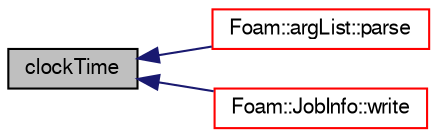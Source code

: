 digraph "clockTime"
{
  bgcolor="transparent";
  edge [fontname="FreeSans",fontsize="10",labelfontname="FreeSans",labelfontsize="10"];
  node [fontname="FreeSans",fontsize="10",shape=record];
  rankdir="LR";
  Node59 [label="clockTime",height=0.2,width=0.4,color="black", fillcolor="grey75", style="filled", fontcolor="black"];
  Node59 -> Node60 [dir="back",color="midnightblue",fontsize="10",style="solid",fontname="FreeSans"];
  Node60 [label="Foam::argList::parse",height=0.2,width=0.4,color="red",URL="$a26662.html#a00aad68f835a5c0bcb8920505bb0bd10",tooltip="Parse. "];
  Node59 -> Node64 [dir="back",color="midnightblue",fontsize="10",style="solid",fontname="FreeSans"];
  Node64 [label="Foam::JobInfo::write",height=0.2,width=0.4,color="red",URL="$a26686.html#a359617ae7b78900e2591e3eb5421951f"];
}
